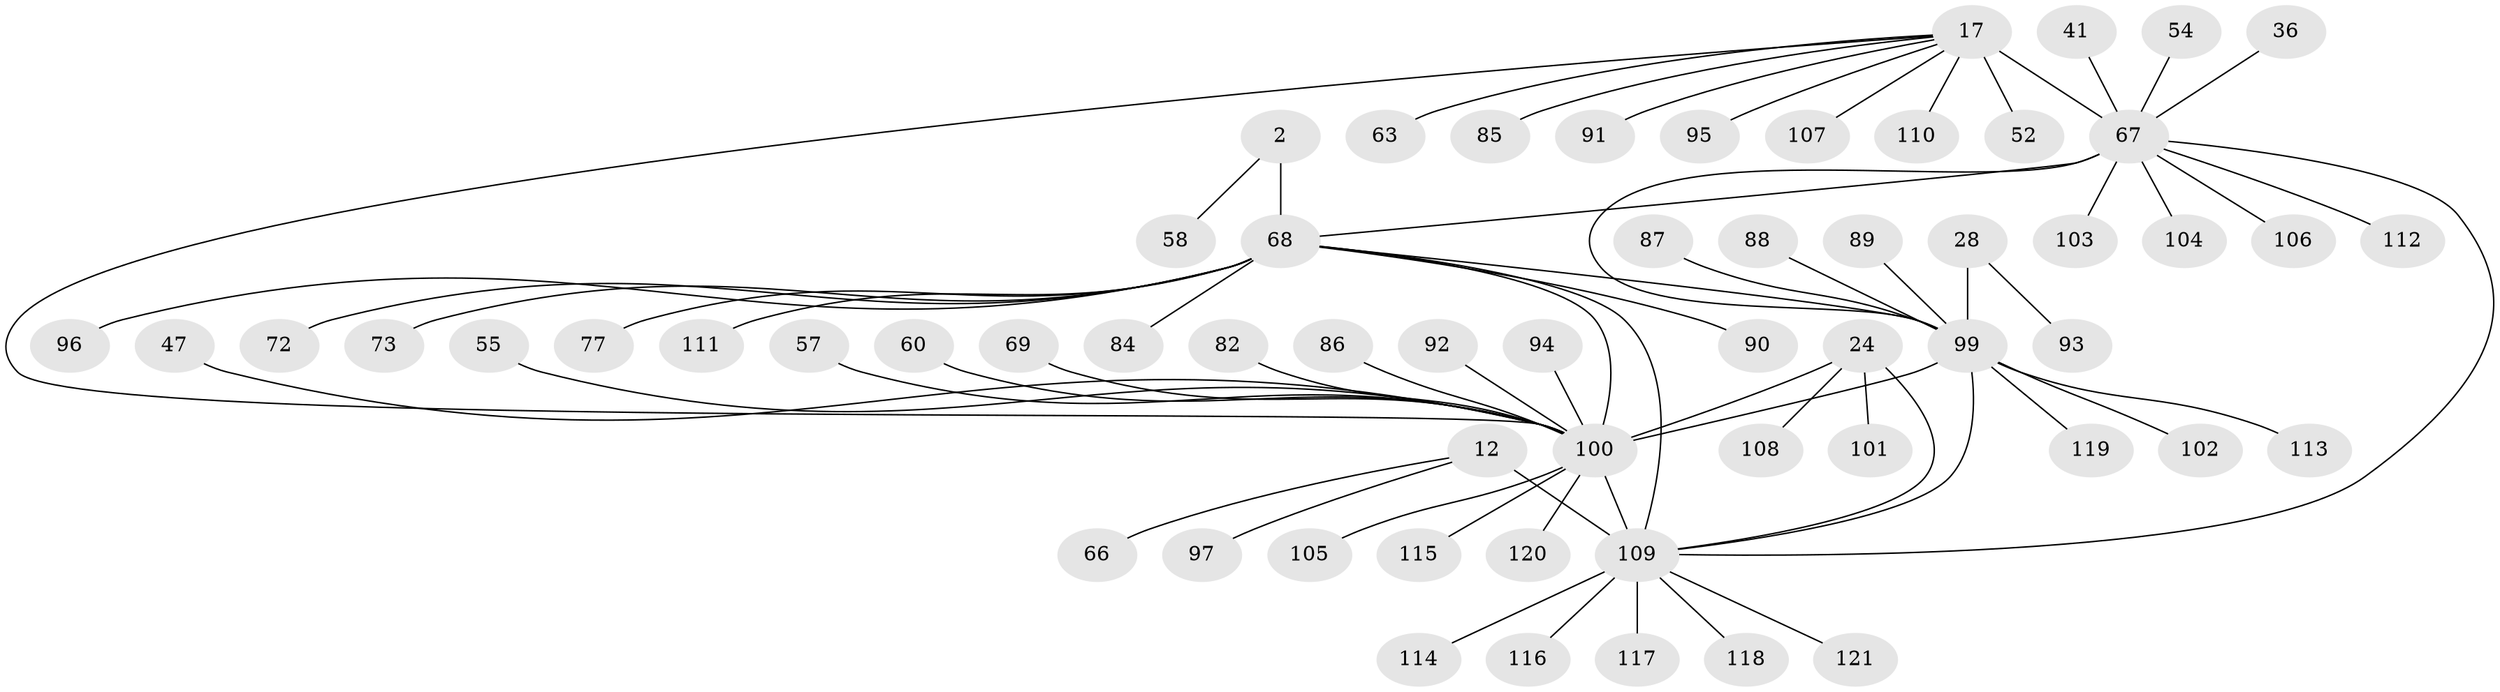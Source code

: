 // original degree distribution, {5: 0.024793388429752067, 6: 0.024793388429752067, 11: 0.008264462809917356, 9: 0.03305785123966942, 7: 0.04132231404958678, 8: 0.06611570247933884, 13: 0.024793388429752067, 10: 0.01652892561983471, 12: 0.008264462809917356, 1: 0.628099173553719, 3: 0.01652892561983471, 2: 0.09917355371900827, 4: 0.008264462809917356}
// Generated by graph-tools (version 1.1) at 2025/55/03/09/25 04:55:15]
// undirected, 60 vertices, 66 edges
graph export_dot {
graph [start="1"]
  node [color=gray90,style=filled];
  2 [super="+1"];
  12 [super="+11"];
  17 [super="+13"];
  24 [super="+20"];
  28 [super="+25"];
  36;
  41;
  47;
  52;
  54;
  55;
  57;
  58;
  60;
  63;
  66;
  67 [super="+18"];
  68 [super="+6+31+37+61"];
  69;
  72;
  73;
  77;
  82 [super="+70"];
  84;
  85;
  86;
  87;
  88 [super="+32+44"];
  89;
  90;
  91;
  92;
  93;
  94;
  95;
  96;
  97 [super="+75"];
  99 [super="+64+74+27+56+62+79+80"];
  100 [super="+83+21+40+46+53+23"];
  101 [super="+51"];
  102;
  103;
  104;
  105 [super="+49"];
  106;
  107;
  108;
  109 [super="+98"];
  110;
  111 [super="+65"];
  112;
  113;
  114;
  115 [super="+81"];
  116;
  117;
  118;
  119;
  120;
  121;
  2 -- 58;
  2 -- 68 [weight=8];
  12 -- 66;
  12 -- 97;
  12 -- 109 [weight=8];
  17 -- 85;
  17 -- 91;
  17 -- 107;
  17 -- 100 [weight=2];
  17 -- 110;
  17 -- 52;
  17 -- 95;
  17 -- 63;
  17 -- 67 [weight=8];
  24 -- 108;
  24 -- 101;
  24 -- 100 [weight=8];
  24 -- 109;
  28 -- 93;
  28 -- 99 [weight=8];
  36 -- 67;
  41 -- 67;
  47 -- 100;
  54 -- 67;
  55 -- 100;
  57 -- 100;
  60 -- 100;
  67 -- 99;
  67 -- 68;
  67 -- 103;
  67 -- 104;
  67 -- 106;
  67 -- 109;
  67 -- 112;
  68 -- 72;
  68 -- 73;
  68 -- 77;
  68 -- 84;
  68 -- 90;
  68 -- 96;
  68 -- 100 [weight=3];
  68 -- 111;
  68 -- 99;
  68 -- 109;
  69 -- 100;
  82 -- 100;
  86 -- 100;
  87 -- 99;
  88 -- 99;
  89 -- 99;
  92 -- 100;
  94 -- 100;
  99 -- 113;
  99 -- 119;
  99 -- 102;
  99 -- 109;
  99 -- 100;
  100 -- 105;
  100 -- 115;
  100 -- 120;
  100 -- 109;
  109 -- 114;
  109 -- 116;
  109 -- 117;
  109 -- 118;
  109 -- 121;
}
